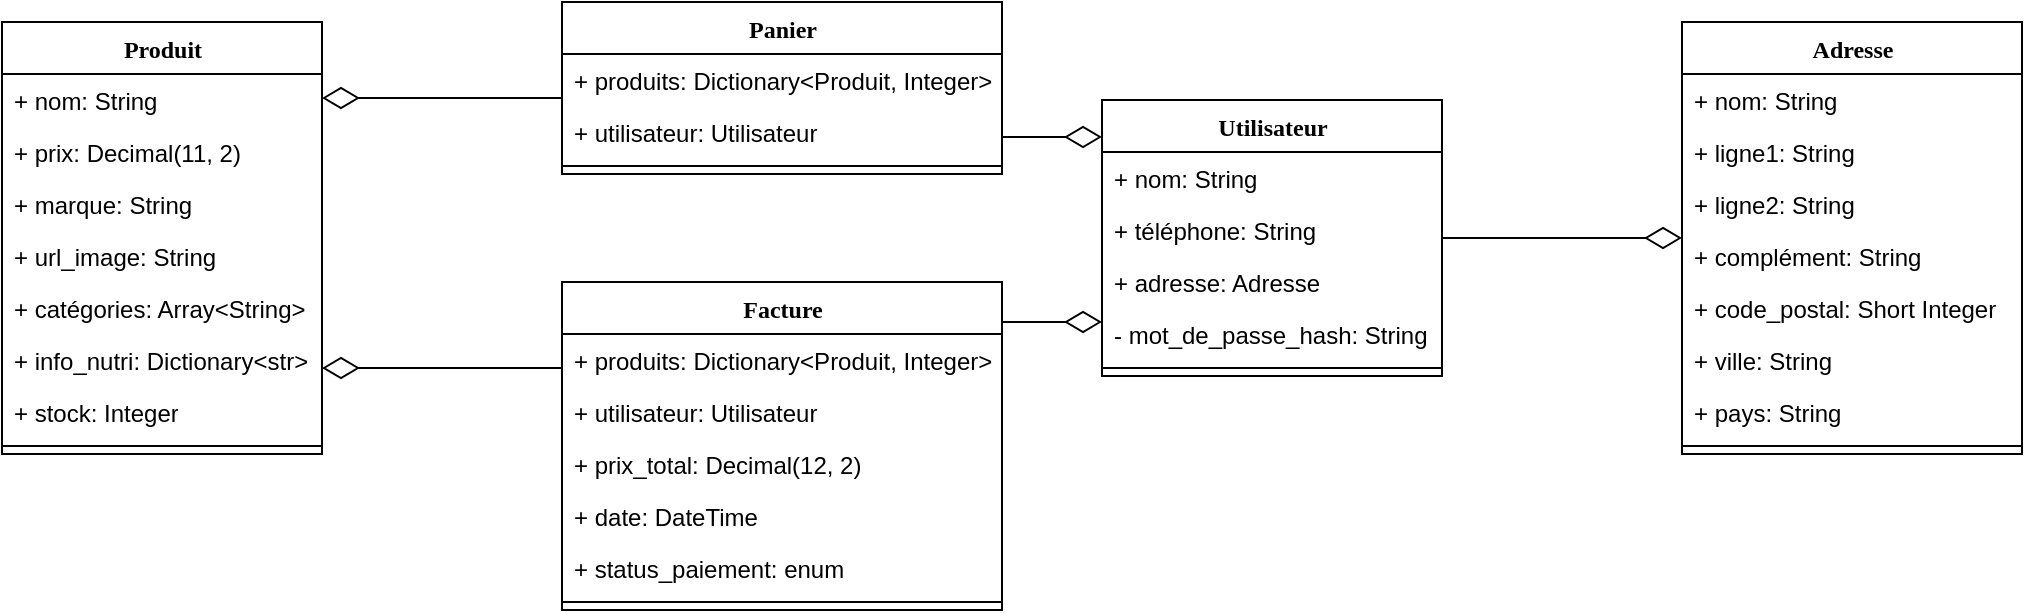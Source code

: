 <mxfile version="26.1.1">
  <diagram name="Page-1" id="9f46799a-70d6-7492-0946-bef42562c5a5">
    <mxGraphModel dx="2146" dy="-13" grid="1" gridSize="10" guides="1" tooltips="1" connect="1" arrows="1" fold="1" page="1" pageScale="1" pageWidth="1100" pageHeight="850" background="none" math="0" shadow="0">
      <root>
        <mxCell id="0" />
        <mxCell id="1" parent="0" />
        <mxCell id="NDz_XamMLLdBmkjfb6co-1" value="Produit" style="swimlane;html=1;fontStyle=1;align=center;verticalAlign=top;childLayout=stackLayout;horizontal=1;startSize=26;horizontalStack=0;resizeParent=1;resizeLast=0;collapsible=1;marginBottom=0;swimlaneFillColor=#ffffff;rounded=0;shadow=0;comic=0;labelBackgroundColor=none;strokeWidth=1;fillColor=none;fontFamily=Verdana;fontSize=12" vertex="1" parent="1">
          <mxGeometry x="30" y="900" width="160" height="216" as="geometry" />
        </mxCell>
        <mxCell id="NDz_XamMLLdBmkjfb6co-2" value="+ nom: String" style="text;html=1;strokeColor=none;fillColor=none;align=left;verticalAlign=top;spacingLeft=4;spacingRight=4;whiteSpace=wrap;overflow=hidden;rotatable=0;points=[[0,0.5],[1,0.5]];portConstraint=eastwest;" vertex="1" parent="NDz_XamMLLdBmkjfb6co-1">
          <mxGeometry y="26" width="160" height="26" as="geometry" />
        </mxCell>
        <mxCell id="NDz_XamMLLdBmkjfb6co-3" value="+ prix: Decimal(11, 2)" style="text;html=1;strokeColor=none;fillColor=none;align=left;verticalAlign=top;spacingLeft=4;spacingRight=4;whiteSpace=wrap;overflow=hidden;rotatable=0;points=[[0,0.5],[1,0.5]];portConstraint=eastwest;" vertex="1" parent="NDz_XamMLLdBmkjfb6co-1">
          <mxGeometry y="52" width="160" height="26" as="geometry" />
        </mxCell>
        <mxCell id="NDz_XamMLLdBmkjfb6co-4" value="+ marque: String" style="text;html=1;strokeColor=none;fillColor=none;align=left;verticalAlign=top;spacingLeft=4;spacingRight=4;whiteSpace=wrap;overflow=hidden;rotatable=0;points=[[0,0.5],[1,0.5]];portConstraint=eastwest;" vertex="1" parent="NDz_XamMLLdBmkjfb6co-1">
          <mxGeometry y="78" width="160" height="26" as="geometry" />
        </mxCell>
        <mxCell id="NDz_XamMLLdBmkjfb6co-5" value="+ url_image: String " style="text;html=1;strokeColor=none;fillColor=none;align=left;verticalAlign=top;spacingLeft=4;spacingRight=4;whiteSpace=wrap;overflow=hidden;rotatable=0;points=[[0,0.5],[1,0.5]];portConstraint=eastwest;" vertex="1" parent="NDz_XamMLLdBmkjfb6co-1">
          <mxGeometry y="104" width="160" height="26" as="geometry" />
        </mxCell>
        <mxCell id="NDz_XamMLLdBmkjfb6co-20" value="+ catégories: Array&amp;lt;String&amp;gt; " style="text;html=1;strokeColor=none;fillColor=none;align=left;verticalAlign=top;spacingLeft=4;spacingRight=4;whiteSpace=wrap;overflow=hidden;rotatable=0;points=[[0,0.5],[1,0.5]];portConstraint=eastwest;" vertex="1" parent="NDz_XamMLLdBmkjfb6co-1">
          <mxGeometry y="130" width="160" height="26" as="geometry" />
        </mxCell>
        <mxCell id="NDz_XamMLLdBmkjfb6co-21" value="+ info_nutri: Dictionary&amp;lt;str&amp;gt; " style="text;html=1;strokeColor=none;fillColor=none;align=left;verticalAlign=top;spacingLeft=4;spacingRight=4;whiteSpace=wrap;overflow=hidden;rotatable=0;points=[[0,0.5],[1,0.5]];portConstraint=eastwest;" vertex="1" parent="NDz_XamMLLdBmkjfb6co-1">
          <mxGeometry y="156" width="160" height="26" as="geometry" />
        </mxCell>
        <mxCell id="NDz_XamMLLdBmkjfb6co-8" value="+ stock: Integer" style="text;html=1;strokeColor=none;fillColor=none;align=left;verticalAlign=top;spacingLeft=4;spacingRight=4;whiteSpace=wrap;overflow=hidden;rotatable=0;points=[[0,0.5],[1,0.5]];portConstraint=eastwest;" vertex="1" parent="NDz_XamMLLdBmkjfb6co-1">
          <mxGeometry y="182" width="160" height="26" as="geometry" />
        </mxCell>
        <mxCell id="NDz_XamMLLdBmkjfb6co-9" value="" style="line;html=1;strokeWidth=1;fillColor=none;align=left;verticalAlign=middle;spacingTop=-1;spacingLeft=3;spacingRight=3;rotatable=0;labelPosition=right;points=[];portConstraint=eastwest;" vertex="1" parent="NDz_XamMLLdBmkjfb6co-1">
          <mxGeometry y="208" width="160" height="8" as="geometry" />
        </mxCell>
        <mxCell id="NDz_XamMLLdBmkjfb6co-13" value="Panier" style="swimlane;html=1;fontStyle=1;align=center;verticalAlign=top;childLayout=stackLayout;horizontal=1;startSize=26;horizontalStack=0;resizeParent=1;resizeLast=0;collapsible=1;marginBottom=0;swimlaneFillColor=#ffffff;rounded=0;shadow=0;comic=0;labelBackgroundColor=none;strokeWidth=1;fillColor=none;fontFamily=Verdana;fontSize=12" vertex="1" parent="1">
          <mxGeometry x="310" y="890" width="220" height="86" as="geometry" />
        </mxCell>
        <mxCell id="NDz_XamMLLdBmkjfb6co-14" value="+ produits: Dictionary&amp;lt;Produit, Integer&amp;gt;" style="text;html=1;strokeColor=none;fillColor=none;align=left;verticalAlign=top;spacingLeft=4;spacingRight=4;whiteSpace=wrap;overflow=hidden;rotatable=0;points=[[0,0.5],[1,0.5]];portConstraint=eastwest;" vertex="1" parent="NDz_XamMLLdBmkjfb6co-13">
          <mxGeometry y="26" width="220" height="26" as="geometry" />
        </mxCell>
        <mxCell id="NDz_XamMLLdBmkjfb6co-29" value="+ utilisateur: Utilisateur" style="text;html=1;strokeColor=none;fillColor=none;align=left;verticalAlign=top;spacingLeft=4;spacingRight=4;whiteSpace=wrap;overflow=hidden;rotatable=0;points=[[0,0.5],[1,0.5]];portConstraint=eastwest;" vertex="1" parent="NDz_XamMLLdBmkjfb6co-13">
          <mxGeometry y="52" width="220" height="26" as="geometry" />
        </mxCell>
        <mxCell id="NDz_XamMLLdBmkjfb6co-19" value="" style="line;html=1;strokeWidth=1;fillColor=none;align=left;verticalAlign=middle;spacingTop=-1;spacingLeft=3;spacingRight=3;rotatable=0;labelPosition=right;points=[];portConstraint=eastwest;" vertex="1" parent="NDz_XamMLLdBmkjfb6co-13">
          <mxGeometry y="78" width="220" height="8" as="geometry" />
        </mxCell>
        <mxCell id="NDz_XamMLLdBmkjfb6co-22" value="Facture" style="swimlane;html=1;fontStyle=1;align=center;verticalAlign=top;childLayout=stackLayout;horizontal=1;startSize=26;horizontalStack=0;resizeParent=1;resizeLast=0;collapsible=1;marginBottom=0;swimlaneFillColor=#ffffff;rounded=0;shadow=0;comic=0;labelBackgroundColor=none;strokeWidth=1;fillColor=none;fontFamily=Verdana;fontSize=12" vertex="1" parent="1">
          <mxGeometry x="310" y="1030" width="220" height="164" as="geometry" />
        </mxCell>
        <mxCell id="NDz_XamMLLdBmkjfb6co-23" value="+ produits: Dictionary&amp;lt;Produit, Integer&amp;gt;" style="text;html=1;strokeColor=none;fillColor=none;align=left;verticalAlign=top;spacingLeft=4;spacingRight=4;whiteSpace=wrap;overflow=hidden;rotatable=0;points=[[0,0.5],[1,0.5]];portConstraint=eastwest;" vertex="1" parent="NDz_XamMLLdBmkjfb6co-22">
          <mxGeometry y="26" width="220" height="26" as="geometry" />
        </mxCell>
        <mxCell id="NDz_XamMLLdBmkjfb6co-35" value="+ utilisateur: Utilisateur" style="text;html=1;strokeColor=none;fillColor=none;align=left;verticalAlign=top;spacingLeft=4;spacingRight=4;whiteSpace=wrap;overflow=hidden;rotatable=0;points=[[0,0.5],[1,0.5]];portConstraint=eastwest;" vertex="1" parent="NDz_XamMLLdBmkjfb6co-22">
          <mxGeometry y="52" width="220" height="26" as="geometry" />
        </mxCell>
        <mxCell id="NDz_XamMLLdBmkjfb6co-37" value="+ prix_total: Decimal(12, 2)" style="text;html=1;strokeColor=none;fillColor=none;align=left;verticalAlign=top;spacingLeft=4;spacingRight=4;whiteSpace=wrap;overflow=hidden;rotatable=0;points=[[0,0.5],[1,0.5]];portConstraint=eastwest;" vertex="1" parent="NDz_XamMLLdBmkjfb6co-22">
          <mxGeometry y="78" width="220" height="26" as="geometry" />
        </mxCell>
        <mxCell id="NDz_XamMLLdBmkjfb6co-38" value="+ date: DateTime" style="text;html=1;strokeColor=none;fillColor=none;align=left;verticalAlign=top;spacingLeft=4;spacingRight=4;whiteSpace=wrap;overflow=hidden;rotatable=0;points=[[0,0.5],[1,0.5]];portConstraint=eastwest;" vertex="1" parent="NDz_XamMLLdBmkjfb6co-22">
          <mxGeometry y="104" width="220" height="26" as="geometry" />
        </mxCell>
        <mxCell id="NDz_XamMLLdBmkjfb6co-36" value="+ status_paiement: enum" style="text;html=1;strokeColor=none;fillColor=none;align=left;verticalAlign=top;spacingLeft=4;spacingRight=4;whiteSpace=wrap;overflow=hidden;rotatable=0;points=[[0,0.5],[1,0.5]];portConstraint=eastwest;" vertex="1" parent="NDz_XamMLLdBmkjfb6co-22">
          <mxGeometry y="130" width="220" height="26" as="geometry" />
        </mxCell>
        <mxCell id="NDz_XamMLLdBmkjfb6co-24" value="" style="line;html=1;strokeWidth=1;fillColor=none;align=left;verticalAlign=middle;spacingTop=-1;spacingLeft=3;spacingRight=3;rotatable=0;labelPosition=right;points=[];portConstraint=eastwest;" vertex="1" parent="NDz_XamMLLdBmkjfb6co-22">
          <mxGeometry y="156" width="220" height="8" as="geometry" />
        </mxCell>
        <mxCell id="NDz_XamMLLdBmkjfb6co-25" value="Utilisateur" style="swimlane;html=1;fontStyle=1;align=center;verticalAlign=top;childLayout=stackLayout;horizontal=1;startSize=26;horizontalStack=0;resizeParent=1;resizeLast=0;collapsible=1;marginBottom=0;swimlaneFillColor=#ffffff;rounded=0;shadow=0;comic=0;labelBackgroundColor=none;strokeWidth=1;fillColor=none;fontFamily=Verdana;fontSize=12" vertex="1" parent="1">
          <mxGeometry x="580" y="939" width="170" height="138" as="geometry" />
        </mxCell>
        <mxCell id="NDz_XamMLLdBmkjfb6co-26" value="+ nom: String" style="text;html=1;strokeColor=none;fillColor=none;align=left;verticalAlign=top;spacingLeft=4;spacingRight=4;whiteSpace=wrap;overflow=hidden;rotatable=0;points=[[0,0.5],[1,0.5]];portConstraint=eastwest;" vertex="1" parent="NDz_XamMLLdBmkjfb6co-25">
          <mxGeometry y="26" width="170" height="26" as="geometry" />
        </mxCell>
        <mxCell id="NDz_XamMLLdBmkjfb6co-31" value="+ téléphone: String" style="text;html=1;strokeColor=none;fillColor=none;align=left;verticalAlign=top;spacingLeft=4;spacingRight=4;whiteSpace=wrap;overflow=hidden;rotatable=0;points=[[0,0.5],[1,0.5]];portConstraint=eastwest;" vertex="1" parent="NDz_XamMLLdBmkjfb6co-25">
          <mxGeometry y="52" width="170" height="26" as="geometry" />
        </mxCell>
        <mxCell id="NDz_XamMLLdBmkjfb6co-32" value="+ adresse: Adresse" style="text;html=1;strokeColor=none;fillColor=none;align=left;verticalAlign=top;spacingLeft=4;spacingRight=4;whiteSpace=wrap;overflow=hidden;rotatable=0;points=[[0,0.5],[1,0.5]];portConstraint=eastwest;" vertex="1" parent="NDz_XamMLLdBmkjfb6co-25">
          <mxGeometry y="78" width="170" height="26" as="geometry" />
        </mxCell>
        <mxCell id="NDz_XamMLLdBmkjfb6co-33" value="- mot_de_passe_hash: String" style="text;html=1;strokeColor=none;fillColor=none;align=left;verticalAlign=top;spacingLeft=4;spacingRight=4;whiteSpace=wrap;overflow=hidden;rotatable=0;points=[[0,0.5],[1,0.5]];portConstraint=eastwest;" vertex="1" parent="NDz_XamMLLdBmkjfb6co-25">
          <mxGeometry y="104" width="170" height="26" as="geometry" />
        </mxCell>
        <mxCell id="NDz_XamMLLdBmkjfb6co-27" value="" style="line;html=1;strokeWidth=1;fillColor=none;align=left;verticalAlign=middle;spacingTop=-1;spacingLeft=3;spacingRight=3;rotatable=0;labelPosition=right;points=[];portConstraint=eastwest;" vertex="1" parent="NDz_XamMLLdBmkjfb6co-25">
          <mxGeometry y="130" width="170" height="8" as="geometry" />
        </mxCell>
        <mxCell id="NDz_XamMLLdBmkjfb6co-39" style="edgeStyle=elbowEdgeStyle;html=1;labelBackgroundColor=none;startFill=0;startSize=8;endArrow=diamondThin;endFill=0;endSize=16;fontFamily=Verdana;fontSize=12;elbow=vertical;" edge="1" parent="1" source="NDz_XamMLLdBmkjfb6co-13" target="NDz_XamMLLdBmkjfb6co-1">
          <mxGeometry relative="1" as="geometry">
            <mxPoint x="120" y="950.2" as="sourcePoint" />
            <mxPoint x="300" y="950.2" as="targetPoint" />
          </mxGeometry>
        </mxCell>
        <mxCell id="NDz_XamMLLdBmkjfb6co-40" style="edgeStyle=elbowEdgeStyle;html=1;labelBackgroundColor=none;startFill=0;startSize=8;endArrow=diamondThin;endFill=0;endSize=16;fontFamily=Verdana;fontSize=12;elbow=vertical;" edge="1" parent="1" source="NDz_XamMLLdBmkjfb6co-22" target="NDz_XamMLLdBmkjfb6co-1">
          <mxGeometry relative="1" as="geometry">
            <mxPoint x="200" y="938" as="sourcePoint" />
            <mxPoint x="320" y="938" as="targetPoint" />
          </mxGeometry>
        </mxCell>
        <mxCell id="NDz_XamMLLdBmkjfb6co-41" style="edgeStyle=elbowEdgeStyle;html=1;labelBackgroundColor=none;startFill=0;startSize=8;endArrow=diamondThin;endFill=0;endSize=16;fontFamily=Verdana;fontSize=12;elbow=vertical;" edge="1" parent="1" source="NDz_XamMLLdBmkjfb6co-13" target="NDz_XamMLLdBmkjfb6co-25">
          <mxGeometry relative="1" as="geometry">
            <mxPoint x="210" y="948" as="sourcePoint" />
            <mxPoint x="330" y="948" as="targetPoint" />
            <Array as="points" />
          </mxGeometry>
        </mxCell>
        <mxCell id="NDz_XamMLLdBmkjfb6co-42" style="edgeStyle=elbowEdgeStyle;html=1;labelBackgroundColor=none;startFill=0;startSize=8;endArrow=diamondThin;endFill=0;endSize=16;fontFamily=Verdana;fontSize=12;elbow=vertical;" edge="1" parent="1" source="NDz_XamMLLdBmkjfb6co-22" target="NDz_XamMLLdBmkjfb6co-25">
          <mxGeometry relative="1" as="geometry">
            <mxPoint x="220" y="958" as="sourcePoint" />
            <mxPoint x="400" y="990" as="targetPoint" />
            <Array as="points">
              <mxPoint x="550" y="1050" />
            </Array>
          </mxGeometry>
        </mxCell>
        <mxCell id="NDz_XamMLLdBmkjfb6co-43" value="Adresse" style="swimlane;html=1;fontStyle=1;align=center;verticalAlign=top;childLayout=stackLayout;horizontal=1;startSize=26;horizontalStack=0;resizeParent=1;resizeLast=0;collapsible=1;marginBottom=0;swimlaneFillColor=#ffffff;rounded=0;shadow=0;comic=0;labelBackgroundColor=none;strokeWidth=1;fillColor=none;fontFamily=Verdana;fontSize=12" vertex="1" parent="1">
          <mxGeometry x="870" y="900" width="170" height="216" as="geometry" />
        </mxCell>
        <mxCell id="NDz_XamMLLdBmkjfb6co-44" value="+ nom: String" style="text;html=1;strokeColor=none;fillColor=none;align=left;verticalAlign=top;spacingLeft=4;spacingRight=4;whiteSpace=wrap;overflow=hidden;rotatable=0;points=[[0,0.5],[1,0.5]];portConstraint=eastwest;" vertex="1" parent="NDz_XamMLLdBmkjfb6co-43">
          <mxGeometry y="26" width="170" height="26" as="geometry" />
        </mxCell>
        <mxCell id="NDz_XamMLLdBmkjfb6co-45" value="+ ligne1: String" style="text;html=1;strokeColor=none;fillColor=none;align=left;verticalAlign=top;spacingLeft=4;spacingRight=4;whiteSpace=wrap;overflow=hidden;rotatable=0;points=[[0,0.5],[1,0.5]];portConstraint=eastwest;" vertex="1" parent="NDz_XamMLLdBmkjfb6co-43">
          <mxGeometry y="52" width="170" height="26" as="geometry" />
        </mxCell>
        <mxCell id="NDz_XamMLLdBmkjfb6co-46" value="+ ligne2: String" style="text;html=1;strokeColor=none;fillColor=none;align=left;verticalAlign=top;spacingLeft=4;spacingRight=4;whiteSpace=wrap;overflow=hidden;rotatable=0;points=[[0,0.5],[1,0.5]];portConstraint=eastwest;" vertex="1" parent="NDz_XamMLLdBmkjfb6co-43">
          <mxGeometry y="78" width="170" height="26" as="geometry" />
        </mxCell>
        <mxCell id="NDz_XamMLLdBmkjfb6co-50" value="+ complément: String" style="text;html=1;strokeColor=none;fillColor=none;align=left;verticalAlign=top;spacingLeft=4;spacingRight=4;whiteSpace=wrap;overflow=hidden;rotatable=0;points=[[0,0.5],[1,0.5]];portConstraint=eastwest;" vertex="1" parent="NDz_XamMLLdBmkjfb6co-43">
          <mxGeometry y="104" width="170" height="26" as="geometry" />
        </mxCell>
        <mxCell id="NDz_XamMLLdBmkjfb6co-49" value="+ code_postal: Short Integer" style="text;html=1;strokeColor=none;fillColor=none;align=left;verticalAlign=top;spacingLeft=4;spacingRight=4;whiteSpace=wrap;overflow=hidden;rotatable=0;points=[[0,0.5],[1,0.5]];portConstraint=eastwest;" vertex="1" parent="NDz_XamMLLdBmkjfb6co-43">
          <mxGeometry y="130" width="170" height="26" as="geometry" />
        </mxCell>
        <mxCell id="NDz_XamMLLdBmkjfb6co-51" value="+ ville: String" style="text;html=1;strokeColor=none;fillColor=none;align=left;verticalAlign=top;spacingLeft=4;spacingRight=4;whiteSpace=wrap;overflow=hidden;rotatable=0;points=[[0,0.5],[1,0.5]];portConstraint=eastwest;" vertex="1" parent="NDz_XamMLLdBmkjfb6co-43">
          <mxGeometry y="156" width="170" height="26" as="geometry" />
        </mxCell>
        <mxCell id="NDz_XamMLLdBmkjfb6co-47" value="+ pays: String" style="text;html=1;strokeColor=none;fillColor=none;align=left;verticalAlign=top;spacingLeft=4;spacingRight=4;whiteSpace=wrap;overflow=hidden;rotatable=0;points=[[0,0.5],[1,0.5]];portConstraint=eastwest;" vertex="1" parent="NDz_XamMLLdBmkjfb6co-43">
          <mxGeometry y="182" width="170" height="26" as="geometry" />
        </mxCell>
        <mxCell id="NDz_XamMLLdBmkjfb6co-48" value="" style="line;html=1;strokeWidth=1;fillColor=none;align=left;verticalAlign=middle;spacingTop=-1;spacingLeft=3;spacingRight=3;rotatable=0;labelPosition=right;points=[];portConstraint=eastwest;" vertex="1" parent="NDz_XamMLLdBmkjfb6co-43">
          <mxGeometry y="208" width="170" height="8" as="geometry" />
        </mxCell>
        <mxCell id="NDz_XamMLLdBmkjfb6co-52" style="edgeStyle=elbowEdgeStyle;html=1;labelBackgroundColor=none;startFill=0;startSize=8;endArrow=diamondThin;endFill=0;endSize=16;fontFamily=Verdana;fontSize=12;elbow=vertical;" edge="1" parent="1" source="NDz_XamMLLdBmkjfb6co-25" target="NDz_XamMLLdBmkjfb6co-43">
          <mxGeometry relative="1" as="geometry">
            <mxPoint x="810" y="940" as="sourcePoint" />
            <mxPoint x="640" y="956" as="targetPoint" />
            <Array as="points">
              <mxPoint x="920" y="950" />
            </Array>
          </mxGeometry>
        </mxCell>
      </root>
    </mxGraphModel>
  </diagram>
</mxfile>
